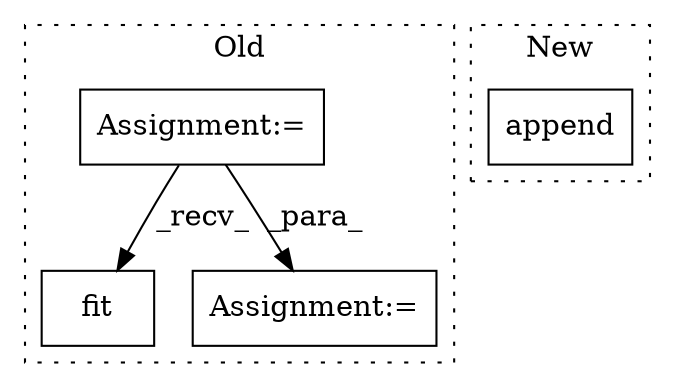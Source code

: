 digraph G {
subgraph cluster0 {
1 [label="fit" a="32" s="3166,3173" l="4,1" shape="box"];
3 [label="Assignment:=" a="7" s="2154" l="1" shape="box"];
4 [label="Assignment:=" a="7" s="3183" l="1" shape="box"];
label = "Old";
style="dotted";
}
subgraph cluster1 {
2 [label="append" a="32" s="2530,2588" l="14,2" shape="box"];
label = "New";
style="dotted";
}
3 -> 4 [label="_para_"];
3 -> 1 [label="_recv_"];
}